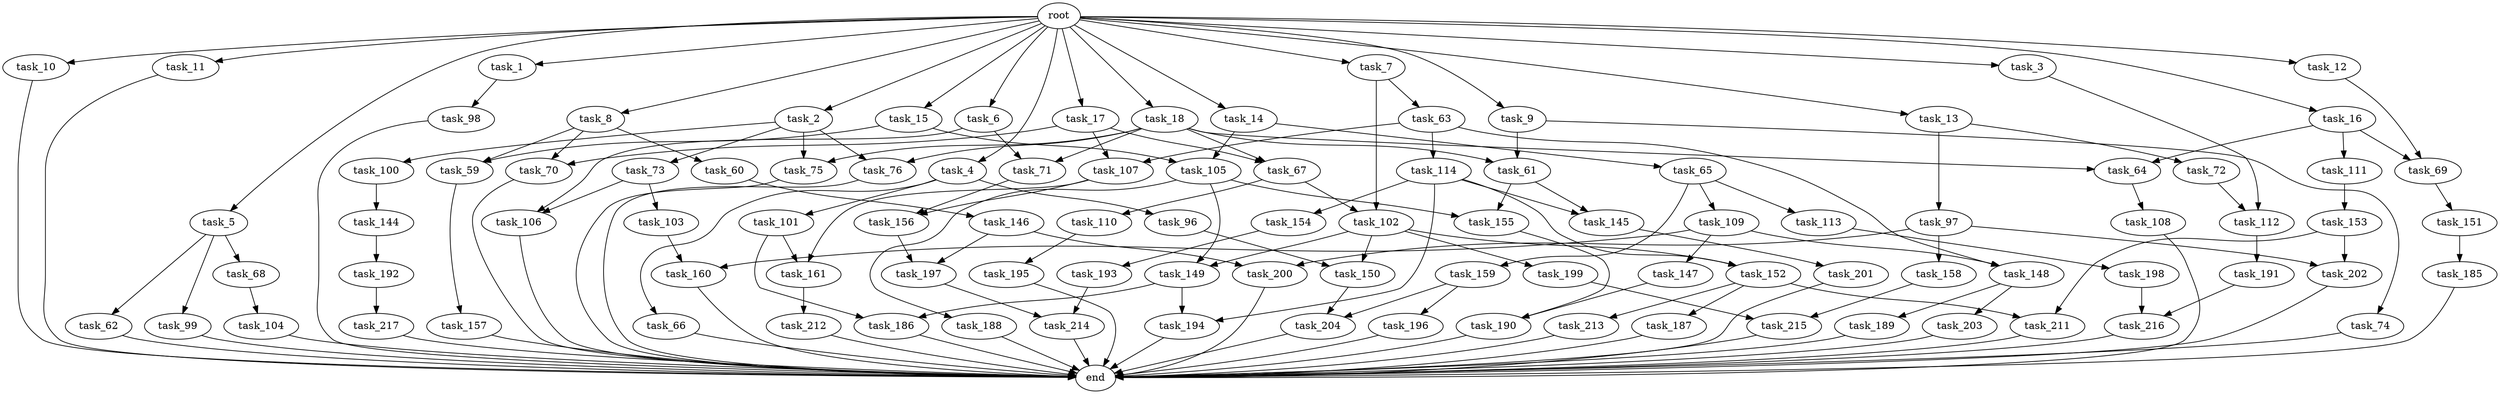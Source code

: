 digraph G {
  root [size="0.000000"];
  task_1 [size="2.048000"];
  task_2 [size="2.048000"];
  task_3 [size="2.048000"];
  task_4 [size="2.048000"];
  task_5 [size="2.048000"];
  task_6 [size="2.048000"];
  task_7 [size="2.048000"];
  task_8 [size="2.048000"];
  task_9 [size="2.048000"];
  task_10 [size="2.048000"];
  task_11 [size="2.048000"];
  task_12 [size="2.048000"];
  task_13 [size="2.048000"];
  task_14 [size="2.048000"];
  task_15 [size="2.048000"];
  task_16 [size="2.048000"];
  task_17 [size="2.048000"];
  task_18 [size="2.048000"];
  task_59 [size="1992864825.344000"];
  task_60 [size="274877906.944000"];
  task_61 [size="498216206.336000"];
  task_62 [size="68719476.736000"];
  task_63 [size="274877906.944000"];
  task_64 [size="137438953.472000"];
  task_65 [size="618475290.624000"];
  task_66 [size="68719476.736000"];
  task_67 [size="343597383.680000"];
  task_68 [size="68719476.736000"];
  task_69 [size="910533066.752000"];
  task_70 [size="549755813.888000"];
  task_71 [size="223338299.392000"];
  task_72 [size="274877906.944000"];
  task_73 [size="1391569403.904000"];
  task_74 [size="429496729.600000"];
  task_75 [size="1460288880.640000"];
  task_76 [size="1460288880.640000"];
  task_96 [size="68719476.736000"];
  task_97 [size="274877906.944000"];
  task_98 [size="841813590.016000"];
  task_99 [size="68719476.736000"];
  task_100 [size="1391569403.904000"];
  task_101 [size="68719476.736000"];
  task_102 [size="549755813.888000"];
  task_103 [size="429496729.600000"];
  task_104 [size="1099511627.776000"];
  task_105 [size="2336462209.024000"];
  task_106 [size="584115552.256000"];
  task_107 [size="1666447310.848000"];
  task_108 [size="68719476.736000"];
  task_109 [size="841813590.016000"];
  task_110 [size="274877906.944000"];
  task_111 [size="68719476.736000"];
  task_112 [size="1254130450.432000"];
  task_113 [size="841813590.016000"];
  task_114 [size="1391569403.904000"];
  task_144 [size="841813590.016000"];
  task_145 [size="1786706395.136000"];
  task_146 [size="1391569403.904000"];
  task_147 [size="429496729.600000"];
  task_148 [size="1821066133.504000"];
  task_149 [size="2559800508.416000"];
  task_150 [size="996432412.672000"];
  task_151 [size="618475290.624000"];
  task_152 [size="910533066.752000"];
  task_153 [size="68719476.736000"];
  task_154 [size="68719476.736000"];
  task_155 [size="3435973836.800000"];
  task_156 [size="1116691496.960000"];
  task_157 [size="429496729.600000"];
  task_158 [size="274877906.944000"];
  task_159 [size="841813590.016000"];
  task_160 [size="2147483648.000000"];
  task_161 [size="1941325217.792000"];
  task_185 [size="154618822.656000"];
  task_186 [size="2817498546.176000"];
  task_187 [size="841813590.016000"];
  task_188 [size="1717986918.400000"];
  task_189 [size="1391569403.904000"];
  task_190 [size="584115552.256000"];
  task_191 [size="429496729.600000"];
  task_192 [size="841813590.016000"];
  task_193 [size="618475290.624000"];
  task_194 [size="1786706395.136000"];
  task_195 [size="154618822.656000"];
  task_196 [size="1717986918.400000"];
  task_197 [size="1683627180.032000"];
  task_198 [size="1099511627.776000"];
  task_199 [size="841813590.016000"];
  task_200 [size="1116691496.960000"];
  task_201 [size="618475290.624000"];
  task_202 [size="1992864825.344000"];
  task_203 [size="1391569403.904000"];
  task_204 [size="2817498546.176000"];
  task_211 [size="2559800508.416000"];
  task_212 [size="1099511627.776000"];
  task_213 [size="841813590.016000"];
  task_214 [size="1546188226.560000"];
  task_215 [size="2336462209.024000"];
  task_216 [size="3109556322.304000"];
  task_217 [size="429496729.600000"];
  end [size="0.000000"];

  root -> task_1 [size="1.000000"];
  root -> task_2 [size="1.000000"];
  root -> task_3 [size="1.000000"];
  root -> task_4 [size="1.000000"];
  root -> task_5 [size="1.000000"];
  root -> task_6 [size="1.000000"];
  root -> task_7 [size="1.000000"];
  root -> task_8 [size="1.000000"];
  root -> task_9 [size="1.000000"];
  root -> task_10 [size="1.000000"];
  root -> task_11 [size="1.000000"];
  root -> task_12 [size="1.000000"];
  root -> task_13 [size="1.000000"];
  root -> task_14 [size="1.000000"];
  root -> task_15 [size="1.000000"];
  root -> task_16 [size="1.000000"];
  root -> task_17 [size="1.000000"];
  root -> task_18 [size="1.000000"];
  task_1 -> task_98 [size="411041792.000000"];
  task_2 -> task_73 [size="679477248.000000"];
  task_2 -> task_75 [size="679477248.000000"];
  task_2 -> task_76 [size="679477248.000000"];
  task_2 -> task_100 [size="679477248.000000"];
  task_3 -> task_112 [size="536870912.000000"];
  task_4 -> task_66 [size="33554432.000000"];
  task_4 -> task_96 [size="33554432.000000"];
  task_4 -> task_101 [size="33554432.000000"];
  task_5 -> task_62 [size="33554432.000000"];
  task_5 -> task_68 [size="33554432.000000"];
  task_5 -> task_99 [size="33554432.000000"];
  task_6 -> task_71 [size="75497472.000000"];
  task_6 -> task_106 [size="75497472.000000"];
  task_7 -> task_63 [size="134217728.000000"];
  task_7 -> task_102 [size="134217728.000000"];
  task_8 -> task_59 [size="134217728.000000"];
  task_8 -> task_60 [size="134217728.000000"];
  task_8 -> task_70 [size="134217728.000000"];
  task_9 -> task_61 [size="209715200.000000"];
  task_9 -> task_74 [size="209715200.000000"];
  task_10 -> end [size="1.000000"];
  task_11 -> end [size="1.000000"];
  task_12 -> task_69 [size="411041792.000000"];
  task_13 -> task_72 [size="134217728.000000"];
  task_13 -> task_97 [size="134217728.000000"];
  task_14 -> task_65 [size="301989888.000000"];
  task_14 -> task_105 [size="301989888.000000"];
  task_15 -> task_59 [size="838860800.000000"];
  task_15 -> task_105 [size="838860800.000000"];
  task_16 -> task_64 [size="33554432.000000"];
  task_16 -> task_69 [size="33554432.000000"];
  task_16 -> task_111 [size="33554432.000000"];
  task_17 -> task_67 [size="134217728.000000"];
  task_17 -> task_70 [size="134217728.000000"];
  task_17 -> task_107 [size="134217728.000000"];
  task_18 -> task_61 [size="33554432.000000"];
  task_18 -> task_64 [size="33554432.000000"];
  task_18 -> task_67 [size="33554432.000000"];
  task_18 -> task_71 [size="33554432.000000"];
  task_18 -> task_75 [size="33554432.000000"];
  task_18 -> task_76 [size="33554432.000000"];
  task_59 -> task_157 [size="209715200.000000"];
  task_60 -> task_146 [size="679477248.000000"];
  task_61 -> task_145 [size="838860800.000000"];
  task_61 -> task_155 [size="838860800.000000"];
  task_62 -> end [size="1.000000"];
  task_63 -> task_107 [size="679477248.000000"];
  task_63 -> task_114 [size="679477248.000000"];
  task_63 -> task_148 [size="679477248.000000"];
  task_64 -> task_108 [size="33554432.000000"];
  task_65 -> task_109 [size="411041792.000000"];
  task_65 -> task_113 [size="411041792.000000"];
  task_65 -> task_159 [size="411041792.000000"];
  task_66 -> end [size="1.000000"];
  task_67 -> task_102 [size="134217728.000000"];
  task_67 -> task_110 [size="134217728.000000"];
  task_68 -> task_104 [size="536870912.000000"];
  task_69 -> task_151 [size="301989888.000000"];
  task_70 -> end [size="1.000000"];
  task_71 -> task_156 [size="134217728.000000"];
  task_72 -> task_112 [size="75497472.000000"];
  task_73 -> task_103 [size="209715200.000000"];
  task_73 -> task_106 [size="209715200.000000"];
  task_74 -> end [size="1.000000"];
  task_75 -> end [size="1.000000"];
  task_76 -> end [size="1.000000"];
  task_96 -> task_150 [size="75497472.000000"];
  task_97 -> task_158 [size="134217728.000000"];
  task_97 -> task_200 [size="134217728.000000"];
  task_97 -> task_202 [size="134217728.000000"];
  task_98 -> end [size="1.000000"];
  task_99 -> end [size="1.000000"];
  task_100 -> task_144 [size="411041792.000000"];
  task_101 -> task_161 [size="536870912.000000"];
  task_101 -> task_186 [size="536870912.000000"];
  task_102 -> task_149 [size="411041792.000000"];
  task_102 -> task_150 [size="411041792.000000"];
  task_102 -> task_152 [size="411041792.000000"];
  task_102 -> task_199 [size="411041792.000000"];
  task_103 -> task_160 [size="838860800.000000"];
  task_104 -> end [size="1.000000"];
  task_105 -> task_149 [size="838860800.000000"];
  task_105 -> task_155 [size="838860800.000000"];
  task_105 -> task_188 [size="838860800.000000"];
  task_106 -> end [size="1.000000"];
  task_107 -> task_156 [size="411041792.000000"];
  task_107 -> task_161 [size="411041792.000000"];
  task_108 -> end [size="1.000000"];
  task_109 -> task_147 [size="209715200.000000"];
  task_109 -> task_148 [size="209715200.000000"];
  task_109 -> task_160 [size="209715200.000000"];
  task_110 -> task_195 [size="75497472.000000"];
  task_111 -> task_153 [size="33554432.000000"];
  task_112 -> task_191 [size="209715200.000000"];
  task_113 -> task_198 [size="536870912.000000"];
  task_114 -> task_145 [size="33554432.000000"];
  task_114 -> task_152 [size="33554432.000000"];
  task_114 -> task_154 [size="33554432.000000"];
  task_114 -> task_194 [size="33554432.000000"];
  task_144 -> task_192 [size="411041792.000000"];
  task_145 -> task_201 [size="301989888.000000"];
  task_146 -> task_197 [size="411041792.000000"];
  task_146 -> task_200 [size="411041792.000000"];
  task_147 -> task_190 [size="209715200.000000"];
  task_148 -> task_189 [size="679477248.000000"];
  task_148 -> task_203 [size="679477248.000000"];
  task_149 -> task_186 [size="838860800.000000"];
  task_149 -> task_194 [size="838860800.000000"];
  task_150 -> task_204 [size="536870912.000000"];
  task_151 -> task_185 [size="75497472.000000"];
  task_152 -> task_187 [size="411041792.000000"];
  task_152 -> task_211 [size="411041792.000000"];
  task_152 -> task_213 [size="411041792.000000"];
  task_153 -> task_202 [size="838860800.000000"];
  task_153 -> task_211 [size="838860800.000000"];
  task_154 -> task_193 [size="301989888.000000"];
  task_155 -> task_190 [size="75497472.000000"];
  task_156 -> task_197 [size="411041792.000000"];
  task_157 -> end [size="1.000000"];
  task_158 -> task_215 [size="301989888.000000"];
  task_159 -> task_196 [size="838860800.000000"];
  task_159 -> task_204 [size="838860800.000000"];
  task_160 -> end [size="1.000000"];
  task_161 -> task_212 [size="536870912.000000"];
  task_185 -> end [size="1.000000"];
  task_186 -> end [size="1.000000"];
  task_187 -> end [size="1.000000"];
  task_188 -> end [size="1.000000"];
  task_189 -> end [size="1.000000"];
  task_190 -> end [size="1.000000"];
  task_191 -> task_216 [size="679477248.000000"];
  task_192 -> task_217 [size="209715200.000000"];
  task_193 -> task_214 [size="679477248.000000"];
  task_194 -> end [size="1.000000"];
  task_195 -> end [size="1.000000"];
  task_196 -> end [size="1.000000"];
  task_197 -> task_214 [size="75497472.000000"];
  task_198 -> task_216 [size="838860800.000000"];
  task_199 -> task_215 [size="838860800.000000"];
  task_200 -> end [size="1.000000"];
  task_201 -> end [size="1.000000"];
  task_202 -> end [size="1.000000"];
  task_203 -> end [size="1.000000"];
  task_204 -> end [size="1.000000"];
  task_211 -> end [size="1.000000"];
  task_212 -> end [size="1.000000"];
  task_213 -> end [size="1.000000"];
  task_214 -> end [size="1.000000"];
  task_215 -> end [size="1.000000"];
  task_216 -> end [size="1.000000"];
  task_217 -> end [size="1.000000"];
}
